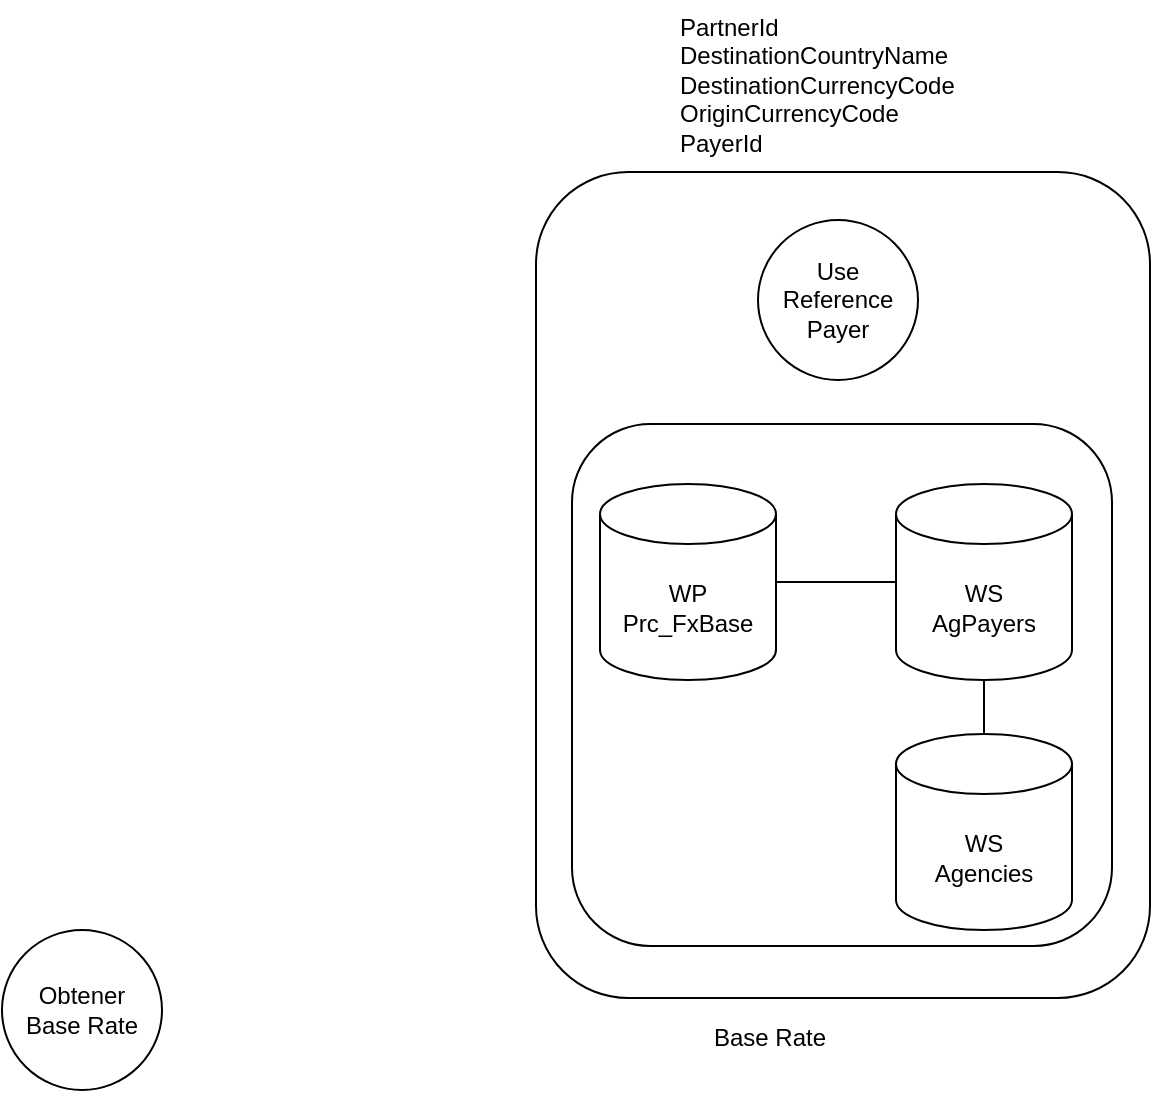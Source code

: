 <mxfile version="22.1.21" type="github">
  <diagram name="Página-1" id="Z9ccmkdessQVMvPRhgoj">
    <mxGraphModel dx="1434" dy="1138" grid="0" gridSize="10" guides="1" tooltips="1" connect="1" arrows="1" fold="1" page="0" pageScale="1" pageWidth="827" pageHeight="1169" math="0" shadow="0">
      <root>
        <mxCell id="0" />
        <mxCell id="1" parent="0" />
        <mxCell id="2KvOPoVdGtIPZ7EIpbnL-9" value="" style="rounded=1;whiteSpace=wrap;html=1;" vertex="1" parent="1">
          <mxGeometry x="537" y="-77" width="307" height="413" as="geometry" />
        </mxCell>
        <mxCell id="2KvOPoVdGtIPZ7EIpbnL-1" value="Obtener&lt;br&gt;Base Rate" style="ellipse;whiteSpace=wrap;html=1;aspect=fixed;" vertex="1" parent="1">
          <mxGeometry x="270" y="302" width="80" height="80" as="geometry" />
        </mxCell>
        <mxCell id="2KvOPoVdGtIPZ7EIpbnL-12" value="PartnerId&lt;br&gt;DestinationCountryName&lt;br&gt;DestinationCurrencyCode&lt;br&gt;OriginCurrencyCode&lt;br&gt;PayerId" style="text;strokeColor=none;fillColor=none;align=left;verticalAlign=top;spacingLeft=4;spacingRight=4;overflow=hidden;points=[[0,0.5],[1,0.5]];portConstraint=eastwest;rotatable=0;whiteSpace=wrap;html=1;" vertex="1" parent="1">
          <mxGeometry x="603" y="-163" width="211" height="88" as="geometry" />
        </mxCell>
        <mxCell id="2KvOPoVdGtIPZ7EIpbnL-14" value="Base Rate" style="text;strokeColor=none;fillColor=none;align=left;verticalAlign=top;spacingLeft=4;spacingRight=4;overflow=hidden;points=[[0,0.5],[1,0.5]];portConstraint=eastwest;rotatable=0;whiteSpace=wrap;html=1;" vertex="1" parent="1">
          <mxGeometry x="620" y="342" width="211" height="40" as="geometry" />
        </mxCell>
        <mxCell id="2KvOPoVdGtIPZ7EIpbnL-15" value="Use Reference&lt;br&gt;Payer" style="ellipse;whiteSpace=wrap;html=1;aspect=fixed;" vertex="1" parent="1">
          <mxGeometry x="648" y="-53" width="80" height="80" as="geometry" />
        </mxCell>
        <mxCell id="2KvOPoVdGtIPZ7EIpbnL-16" value="" style="rounded=1;whiteSpace=wrap;html=1;" vertex="1" parent="1">
          <mxGeometry x="555" y="49" width="270" height="261" as="geometry" />
        </mxCell>
        <mxCell id="2KvOPoVdGtIPZ7EIpbnL-2" value="WP&lt;br&gt;Prc_FxBase" style="shape=cylinder3;whiteSpace=wrap;html=1;boundedLbl=1;backgroundOutline=1;size=15;" vertex="1" parent="1">
          <mxGeometry x="569" y="79" width="88" height="98" as="geometry" />
        </mxCell>
        <mxCell id="2KvOPoVdGtIPZ7EIpbnL-6" value="" style="endArrow=none;html=1;rounded=0;entryX=0;entryY=0.5;entryDx=0;entryDy=0;entryPerimeter=0;exitX=1;exitY=0.5;exitDx=0;exitDy=0;exitPerimeter=0;" edge="1" parent="1" source="2KvOPoVdGtIPZ7EIpbnL-2" target="2KvOPoVdGtIPZ7EIpbnL-3">
          <mxGeometry width="50" height="50" relative="1" as="geometry">
            <mxPoint x="387" y="405" as="sourcePoint" />
            <mxPoint x="437" y="355" as="targetPoint" />
          </mxGeometry>
        </mxCell>
        <mxCell id="2KvOPoVdGtIPZ7EIpbnL-3" value="WS&lt;br&gt;AgPayers" style="shape=cylinder3;whiteSpace=wrap;html=1;boundedLbl=1;backgroundOutline=1;size=15;" vertex="1" parent="1">
          <mxGeometry x="717" y="79" width="88" height="98" as="geometry" />
        </mxCell>
        <mxCell id="2KvOPoVdGtIPZ7EIpbnL-8" value="" style="endArrow=none;html=1;rounded=0;entryX=0.5;entryY=1;entryDx=0;entryDy=0;entryPerimeter=0;exitX=0.5;exitY=0;exitDx=0;exitDy=0;exitPerimeter=0;" edge="1" parent="1" source="2KvOPoVdGtIPZ7EIpbnL-4" target="2KvOPoVdGtIPZ7EIpbnL-3">
          <mxGeometry width="50" height="50" relative="1" as="geometry">
            <mxPoint x="387" y="405" as="sourcePoint" />
            <mxPoint x="437" y="355" as="targetPoint" />
          </mxGeometry>
        </mxCell>
        <mxCell id="2KvOPoVdGtIPZ7EIpbnL-4" value="WS&lt;br&gt;Agencies" style="shape=cylinder3;whiteSpace=wrap;html=1;boundedLbl=1;backgroundOutline=1;size=15;" vertex="1" parent="1">
          <mxGeometry x="717" y="204" width="88" height="98" as="geometry" />
        </mxCell>
      </root>
    </mxGraphModel>
  </diagram>
</mxfile>
